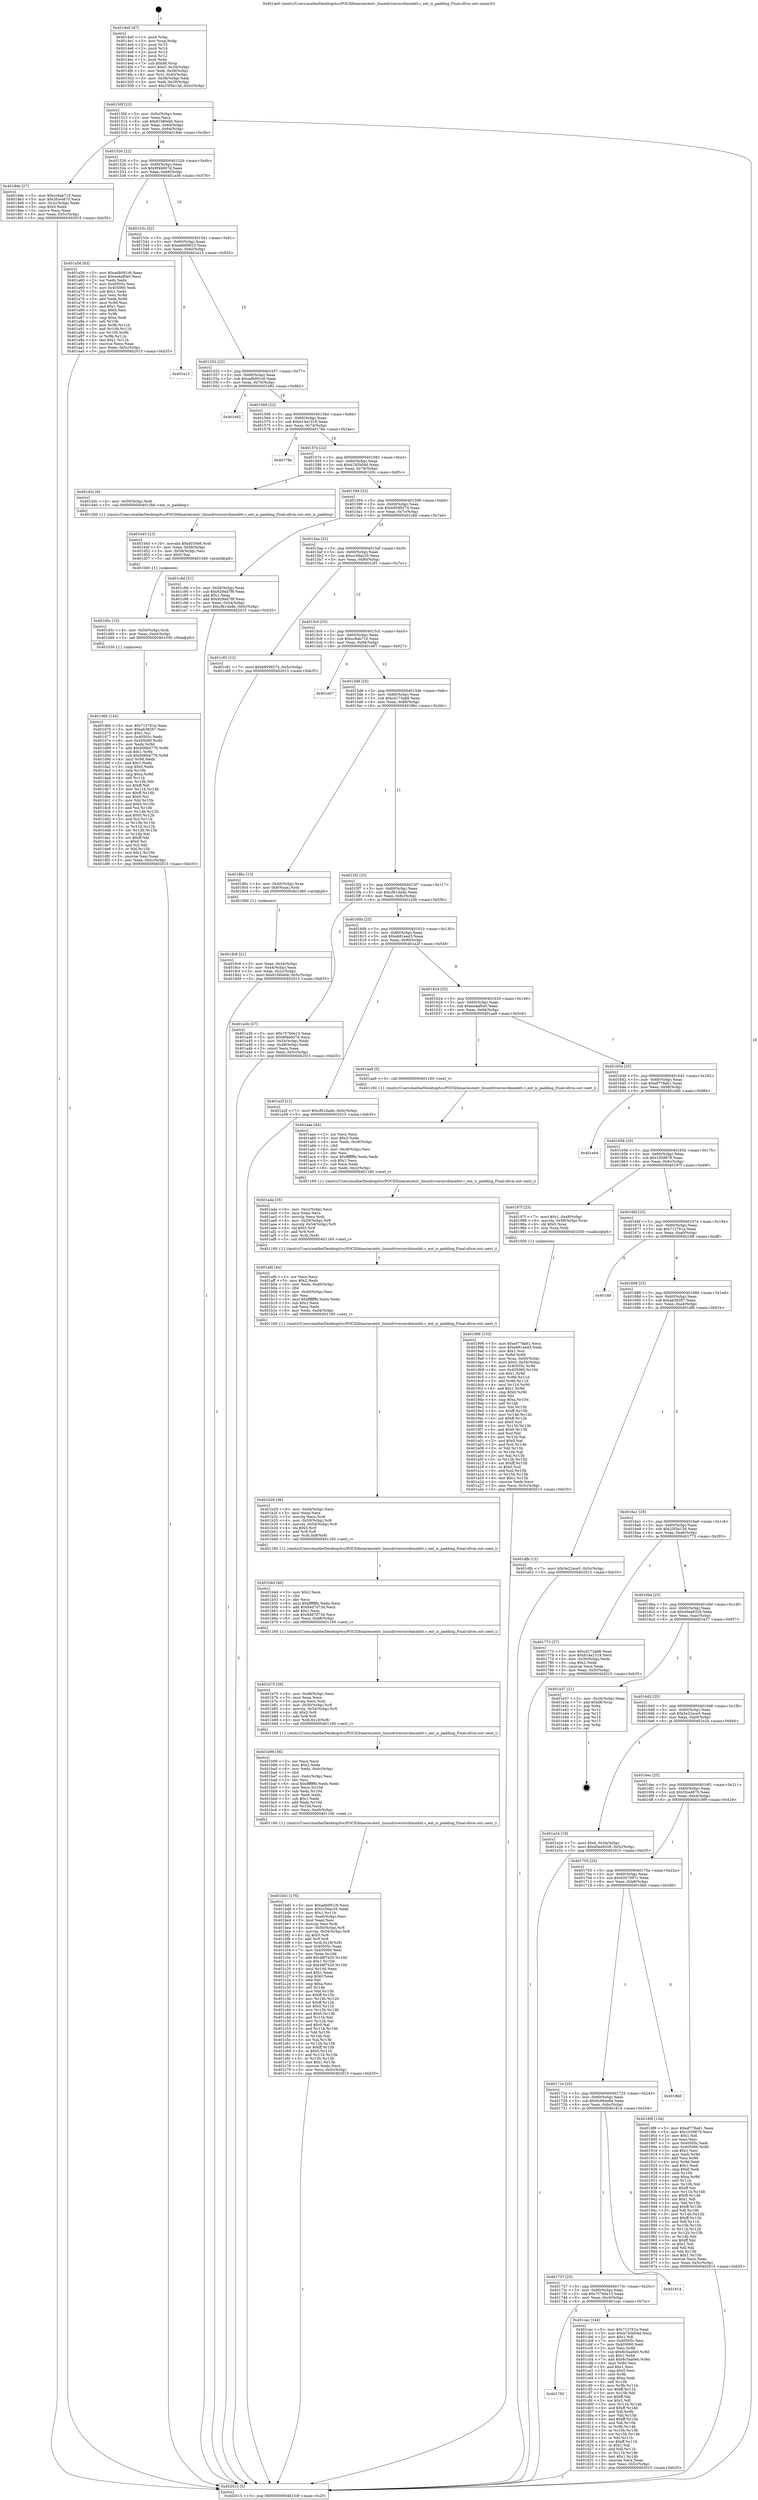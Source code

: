 digraph "0x4014e0" {
  label = "0x4014e0 (/mnt/c/Users/mathe/Desktop/tcc/POCII/binaries/extr_linuxdriversnvdimmbtt.c_ent_is_padding_Final-ollvm.out::main(0))"
  labelloc = "t"
  node[shape=record]

  Entry [label="",width=0.3,height=0.3,shape=circle,fillcolor=black,style=filled]
  "0x40150f" [label="{
     0x40150f [23]\l
     | [instrs]\l
     &nbsp;&nbsp;0x40150f \<+3\>: mov -0x5c(%rbp),%eax\l
     &nbsp;&nbsp;0x401512 \<+2\>: mov %eax,%ecx\l
     &nbsp;&nbsp;0x401514 \<+6\>: sub $0x81fd0ebb,%ecx\l
     &nbsp;&nbsp;0x40151a \<+3\>: mov %eax,-0x60(%rbp)\l
     &nbsp;&nbsp;0x40151d \<+3\>: mov %ecx,-0x64(%rbp)\l
     &nbsp;&nbsp;0x401520 \<+6\>: je 00000000004018de \<main+0x3fe\>\l
  }"]
  "0x4018de" [label="{
     0x4018de [27]\l
     | [instrs]\l
     &nbsp;&nbsp;0x4018de \<+5\>: mov $0xcc6ab710,%eax\l
     &nbsp;&nbsp;0x4018e3 \<+5\>: mov $0x5fce4670,%ecx\l
     &nbsp;&nbsp;0x4018e8 \<+3\>: mov -0x2c(%rbp),%edx\l
     &nbsp;&nbsp;0x4018eb \<+3\>: cmp $0x0,%edx\l
     &nbsp;&nbsp;0x4018ee \<+3\>: cmove %ecx,%eax\l
     &nbsp;&nbsp;0x4018f1 \<+3\>: mov %eax,-0x5c(%rbp)\l
     &nbsp;&nbsp;0x4018f4 \<+5\>: jmp 0000000000402015 \<main+0xb35\>\l
  }"]
  "0x401526" [label="{
     0x401526 [22]\l
     | [instrs]\l
     &nbsp;&nbsp;0x401526 \<+5\>: jmp 000000000040152b \<main+0x4b\>\l
     &nbsp;&nbsp;0x40152b \<+3\>: mov -0x60(%rbp),%eax\l
     &nbsp;&nbsp;0x40152e \<+5\>: sub $0x9f4b607d,%eax\l
     &nbsp;&nbsp;0x401533 \<+3\>: mov %eax,-0x68(%rbp)\l
     &nbsp;&nbsp;0x401536 \<+6\>: je 0000000000401a56 \<main+0x576\>\l
  }"]
  Exit [label="",width=0.3,height=0.3,shape=circle,fillcolor=black,style=filled,peripheries=2]
  "0x401a56" [label="{
     0x401a56 [83]\l
     | [instrs]\l
     &nbsp;&nbsp;0x401a56 \<+5\>: mov $0xadb091c6,%eax\l
     &nbsp;&nbsp;0x401a5b \<+5\>: mov $0xee4af0a0,%ecx\l
     &nbsp;&nbsp;0x401a60 \<+2\>: xor %edx,%edx\l
     &nbsp;&nbsp;0x401a62 \<+7\>: mov 0x40505c,%esi\l
     &nbsp;&nbsp;0x401a69 \<+7\>: mov 0x405060,%edi\l
     &nbsp;&nbsp;0x401a70 \<+3\>: sub $0x1,%edx\l
     &nbsp;&nbsp;0x401a73 \<+3\>: mov %esi,%r8d\l
     &nbsp;&nbsp;0x401a76 \<+3\>: add %edx,%r8d\l
     &nbsp;&nbsp;0x401a79 \<+4\>: imul %r8d,%esi\l
     &nbsp;&nbsp;0x401a7d \<+3\>: and $0x1,%esi\l
     &nbsp;&nbsp;0x401a80 \<+3\>: cmp $0x0,%esi\l
     &nbsp;&nbsp;0x401a83 \<+4\>: sete %r9b\l
     &nbsp;&nbsp;0x401a87 \<+3\>: cmp $0xa,%edi\l
     &nbsp;&nbsp;0x401a8a \<+4\>: setl %r10b\l
     &nbsp;&nbsp;0x401a8e \<+3\>: mov %r9b,%r11b\l
     &nbsp;&nbsp;0x401a91 \<+3\>: and %r10b,%r11b\l
     &nbsp;&nbsp;0x401a94 \<+3\>: xor %r10b,%r9b\l
     &nbsp;&nbsp;0x401a97 \<+3\>: or %r9b,%r11b\l
     &nbsp;&nbsp;0x401a9a \<+4\>: test $0x1,%r11b\l
     &nbsp;&nbsp;0x401a9e \<+3\>: cmovne %ecx,%eax\l
     &nbsp;&nbsp;0x401aa1 \<+3\>: mov %eax,-0x5c(%rbp)\l
     &nbsp;&nbsp;0x401aa4 \<+5\>: jmp 0000000000402015 \<main+0xb35\>\l
  }"]
  "0x40153c" [label="{
     0x40153c [22]\l
     | [instrs]\l
     &nbsp;&nbsp;0x40153c \<+5\>: jmp 0000000000401541 \<main+0x61\>\l
     &nbsp;&nbsp;0x401541 \<+3\>: mov -0x60(%rbp),%eax\l
     &nbsp;&nbsp;0x401544 \<+5\>: sub $0xa9d09023,%eax\l
     &nbsp;&nbsp;0x401549 \<+3\>: mov %eax,-0x6c(%rbp)\l
     &nbsp;&nbsp;0x40154c \<+6\>: je 0000000000401e13 \<main+0x933\>\l
  }"]
  "0x401d6b" [label="{
     0x401d6b [144]\l
     | [instrs]\l
     &nbsp;&nbsp;0x401d6b \<+5\>: mov $0x712761a,%eax\l
     &nbsp;&nbsp;0x401d70 \<+5\>: mov $0xab38267,%esi\l
     &nbsp;&nbsp;0x401d75 \<+2\>: mov $0x1,%cl\l
     &nbsp;&nbsp;0x401d77 \<+7\>: mov 0x40505c,%edx\l
     &nbsp;&nbsp;0x401d7e \<+8\>: mov 0x405060,%r8d\l
     &nbsp;&nbsp;0x401d86 \<+3\>: mov %edx,%r9d\l
     &nbsp;&nbsp;0x401d89 \<+7\>: add $0xb06b4776,%r9d\l
     &nbsp;&nbsp;0x401d90 \<+4\>: sub $0x1,%r9d\l
     &nbsp;&nbsp;0x401d94 \<+7\>: sub $0xb06b4776,%r9d\l
     &nbsp;&nbsp;0x401d9b \<+4\>: imul %r9d,%edx\l
     &nbsp;&nbsp;0x401d9f \<+3\>: and $0x1,%edx\l
     &nbsp;&nbsp;0x401da2 \<+3\>: cmp $0x0,%edx\l
     &nbsp;&nbsp;0x401da5 \<+4\>: sete %r10b\l
     &nbsp;&nbsp;0x401da9 \<+4\>: cmp $0xa,%r8d\l
     &nbsp;&nbsp;0x401dad \<+4\>: setl %r11b\l
     &nbsp;&nbsp;0x401db1 \<+3\>: mov %r10b,%bl\l
     &nbsp;&nbsp;0x401db4 \<+3\>: xor $0xff,%bl\l
     &nbsp;&nbsp;0x401db7 \<+3\>: mov %r11b,%r14b\l
     &nbsp;&nbsp;0x401dba \<+4\>: xor $0xff,%r14b\l
     &nbsp;&nbsp;0x401dbe \<+3\>: xor $0x0,%cl\l
     &nbsp;&nbsp;0x401dc1 \<+3\>: mov %bl,%r15b\l
     &nbsp;&nbsp;0x401dc4 \<+4\>: and $0x0,%r15b\l
     &nbsp;&nbsp;0x401dc8 \<+3\>: and %cl,%r10b\l
     &nbsp;&nbsp;0x401dcb \<+3\>: mov %r14b,%r12b\l
     &nbsp;&nbsp;0x401dce \<+4\>: and $0x0,%r12b\l
     &nbsp;&nbsp;0x401dd2 \<+3\>: and %cl,%r11b\l
     &nbsp;&nbsp;0x401dd5 \<+3\>: or %r10b,%r15b\l
     &nbsp;&nbsp;0x401dd8 \<+3\>: or %r11b,%r12b\l
     &nbsp;&nbsp;0x401ddb \<+3\>: xor %r12b,%r15b\l
     &nbsp;&nbsp;0x401dde \<+3\>: or %r14b,%bl\l
     &nbsp;&nbsp;0x401de1 \<+3\>: xor $0xff,%bl\l
     &nbsp;&nbsp;0x401de4 \<+3\>: or $0x0,%cl\l
     &nbsp;&nbsp;0x401de7 \<+2\>: and %cl,%bl\l
     &nbsp;&nbsp;0x401de9 \<+3\>: or %bl,%r15b\l
     &nbsp;&nbsp;0x401dec \<+4\>: test $0x1,%r15b\l
     &nbsp;&nbsp;0x401df0 \<+3\>: cmovne %esi,%eax\l
     &nbsp;&nbsp;0x401df3 \<+3\>: mov %eax,-0x5c(%rbp)\l
     &nbsp;&nbsp;0x401df6 \<+5\>: jmp 0000000000402015 \<main+0xb35\>\l
  }"]
  "0x401e13" [label="{
     0x401e13\l
  }", style=dashed]
  "0x401552" [label="{
     0x401552 [22]\l
     | [instrs]\l
     &nbsp;&nbsp;0x401552 \<+5\>: jmp 0000000000401557 \<main+0x77\>\l
     &nbsp;&nbsp;0x401557 \<+3\>: mov -0x60(%rbp),%eax\l
     &nbsp;&nbsp;0x40155a \<+5\>: sub $0xadb091c6,%eax\l
     &nbsp;&nbsp;0x40155f \<+3\>: mov %eax,-0x70(%rbp)\l
     &nbsp;&nbsp;0x401562 \<+6\>: je 0000000000401e92 \<main+0x9b2\>\l
  }"]
  "0x401d5c" [label="{
     0x401d5c [15]\l
     | [instrs]\l
     &nbsp;&nbsp;0x401d5c \<+4\>: mov -0x50(%rbp),%rdi\l
     &nbsp;&nbsp;0x401d60 \<+6\>: mov %eax,-0xe4(%rbp)\l
     &nbsp;&nbsp;0x401d66 \<+5\>: call 0000000000401030 \<free@plt\>\l
     | [calls]\l
     &nbsp;&nbsp;0x401030 \{1\} (unknown)\l
  }"]
  "0x401e92" [label="{
     0x401e92\l
  }", style=dashed]
  "0x401568" [label="{
     0x401568 [22]\l
     | [instrs]\l
     &nbsp;&nbsp;0x401568 \<+5\>: jmp 000000000040156d \<main+0x8d\>\l
     &nbsp;&nbsp;0x40156d \<+3\>: mov -0x60(%rbp),%eax\l
     &nbsp;&nbsp;0x401570 \<+5\>: sub $0xb14a1319,%eax\l
     &nbsp;&nbsp;0x401575 \<+3\>: mov %eax,-0x74(%rbp)\l
     &nbsp;&nbsp;0x401578 \<+6\>: je 000000000040178e \<main+0x2ae\>\l
  }"]
  "0x401d45" [label="{
     0x401d45 [23]\l
     | [instrs]\l
     &nbsp;&nbsp;0x401d45 \<+10\>: movabs $0x4030b6,%rdi\l
     &nbsp;&nbsp;0x401d4f \<+3\>: mov %eax,-0x58(%rbp)\l
     &nbsp;&nbsp;0x401d52 \<+3\>: mov -0x58(%rbp),%esi\l
     &nbsp;&nbsp;0x401d55 \<+2\>: mov $0x0,%al\l
     &nbsp;&nbsp;0x401d57 \<+5\>: call 0000000000401040 \<printf@plt\>\l
     | [calls]\l
     &nbsp;&nbsp;0x401040 \{1\} (unknown)\l
  }"]
  "0x40178e" [label="{
     0x40178e\l
  }", style=dashed]
  "0x40157e" [label="{
     0x40157e [22]\l
     | [instrs]\l
     &nbsp;&nbsp;0x40157e \<+5\>: jmp 0000000000401583 \<main+0xa3\>\l
     &nbsp;&nbsp;0x401583 \<+3\>: mov -0x60(%rbp),%eax\l
     &nbsp;&nbsp;0x401586 \<+5\>: sub $0xb745b04d,%eax\l
     &nbsp;&nbsp;0x40158b \<+3\>: mov %eax,-0x78(%rbp)\l
     &nbsp;&nbsp;0x40158e \<+6\>: je 0000000000401d3c \<main+0x85c\>\l
  }"]
  "0x401750" [label="{
     0x401750\l
  }", style=dashed]
  "0x401d3c" [label="{
     0x401d3c [9]\l
     | [instrs]\l
     &nbsp;&nbsp;0x401d3c \<+4\>: mov -0x50(%rbp),%rdi\l
     &nbsp;&nbsp;0x401d40 \<+5\>: call 00000000004013b0 \<ent_is_padding\>\l
     | [calls]\l
     &nbsp;&nbsp;0x4013b0 \{1\} (/mnt/c/Users/mathe/Desktop/tcc/POCII/binaries/extr_linuxdriversnvdimmbtt.c_ent_is_padding_Final-ollvm.out::ent_is_padding)\l
  }"]
  "0x401594" [label="{
     0x401594 [22]\l
     | [instrs]\l
     &nbsp;&nbsp;0x401594 \<+5\>: jmp 0000000000401599 \<main+0xb9\>\l
     &nbsp;&nbsp;0x401599 \<+3\>: mov -0x60(%rbp),%eax\l
     &nbsp;&nbsp;0x40159c \<+5\>: sub $0xb9599274,%eax\l
     &nbsp;&nbsp;0x4015a1 \<+3\>: mov %eax,-0x7c(%rbp)\l
     &nbsp;&nbsp;0x4015a4 \<+6\>: je 0000000000401c8d \<main+0x7ad\>\l
  }"]
  "0x401cac" [label="{
     0x401cac [144]\l
     | [instrs]\l
     &nbsp;&nbsp;0x401cac \<+5\>: mov $0x712761a,%eax\l
     &nbsp;&nbsp;0x401cb1 \<+5\>: mov $0xb745b04d,%ecx\l
     &nbsp;&nbsp;0x401cb6 \<+2\>: mov $0x1,%dl\l
     &nbsp;&nbsp;0x401cb8 \<+7\>: mov 0x40505c,%esi\l
     &nbsp;&nbsp;0x401cbf \<+7\>: mov 0x405060,%edi\l
     &nbsp;&nbsp;0x401cc6 \<+3\>: mov %esi,%r8d\l
     &nbsp;&nbsp;0x401cc9 \<+7\>: sub $0x8c5aa0e0,%r8d\l
     &nbsp;&nbsp;0x401cd0 \<+4\>: sub $0x1,%r8d\l
     &nbsp;&nbsp;0x401cd4 \<+7\>: add $0x8c5aa0e0,%r8d\l
     &nbsp;&nbsp;0x401cdb \<+4\>: imul %r8d,%esi\l
     &nbsp;&nbsp;0x401cdf \<+3\>: and $0x1,%esi\l
     &nbsp;&nbsp;0x401ce2 \<+3\>: cmp $0x0,%esi\l
     &nbsp;&nbsp;0x401ce5 \<+4\>: sete %r9b\l
     &nbsp;&nbsp;0x401ce9 \<+3\>: cmp $0xa,%edi\l
     &nbsp;&nbsp;0x401cec \<+4\>: setl %r10b\l
     &nbsp;&nbsp;0x401cf0 \<+3\>: mov %r9b,%r11b\l
     &nbsp;&nbsp;0x401cf3 \<+4\>: xor $0xff,%r11b\l
     &nbsp;&nbsp;0x401cf7 \<+3\>: mov %r10b,%bl\l
     &nbsp;&nbsp;0x401cfa \<+3\>: xor $0xff,%bl\l
     &nbsp;&nbsp;0x401cfd \<+3\>: xor $0x1,%dl\l
     &nbsp;&nbsp;0x401d00 \<+3\>: mov %r11b,%r14b\l
     &nbsp;&nbsp;0x401d03 \<+4\>: and $0xff,%r14b\l
     &nbsp;&nbsp;0x401d07 \<+3\>: and %dl,%r9b\l
     &nbsp;&nbsp;0x401d0a \<+3\>: mov %bl,%r15b\l
     &nbsp;&nbsp;0x401d0d \<+4\>: and $0xff,%r15b\l
     &nbsp;&nbsp;0x401d11 \<+3\>: and %dl,%r10b\l
     &nbsp;&nbsp;0x401d14 \<+3\>: or %r9b,%r14b\l
     &nbsp;&nbsp;0x401d17 \<+3\>: or %r10b,%r15b\l
     &nbsp;&nbsp;0x401d1a \<+3\>: xor %r15b,%r14b\l
     &nbsp;&nbsp;0x401d1d \<+3\>: or %bl,%r11b\l
     &nbsp;&nbsp;0x401d20 \<+4\>: xor $0xff,%r11b\l
     &nbsp;&nbsp;0x401d24 \<+3\>: or $0x1,%dl\l
     &nbsp;&nbsp;0x401d27 \<+3\>: and %dl,%r11b\l
     &nbsp;&nbsp;0x401d2a \<+3\>: or %r11b,%r14b\l
     &nbsp;&nbsp;0x401d2d \<+4\>: test $0x1,%r14b\l
     &nbsp;&nbsp;0x401d31 \<+3\>: cmovne %ecx,%eax\l
     &nbsp;&nbsp;0x401d34 \<+3\>: mov %eax,-0x5c(%rbp)\l
     &nbsp;&nbsp;0x401d37 \<+5\>: jmp 0000000000402015 \<main+0xb35\>\l
  }"]
  "0x401c8d" [label="{
     0x401c8d [31]\l
     | [instrs]\l
     &nbsp;&nbsp;0x401c8d \<+3\>: mov -0x54(%rbp),%eax\l
     &nbsp;&nbsp;0x401c90 \<+5\>: sub $0x9294d7f9,%eax\l
     &nbsp;&nbsp;0x401c95 \<+3\>: add $0x1,%eax\l
     &nbsp;&nbsp;0x401c98 \<+5\>: add $0x9294d7f9,%eax\l
     &nbsp;&nbsp;0x401c9d \<+3\>: mov %eax,-0x54(%rbp)\l
     &nbsp;&nbsp;0x401ca0 \<+7\>: movl $0xcfb1da4b,-0x5c(%rbp)\l
     &nbsp;&nbsp;0x401ca7 \<+5\>: jmp 0000000000402015 \<main+0xb35\>\l
  }"]
  "0x4015aa" [label="{
     0x4015aa [22]\l
     | [instrs]\l
     &nbsp;&nbsp;0x4015aa \<+5\>: jmp 00000000004015af \<main+0xcf\>\l
     &nbsp;&nbsp;0x4015af \<+3\>: mov -0x60(%rbp),%eax\l
     &nbsp;&nbsp;0x4015b2 \<+5\>: sub $0xcc56ac35,%eax\l
     &nbsp;&nbsp;0x4015b7 \<+3\>: mov %eax,-0x80(%rbp)\l
     &nbsp;&nbsp;0x4015ba \<+6\>: je 0000000000401c81 \<main+0x7a1\>\l
  }"]
  "0x401737" [label="{
     0x401737 [25]\l
     | [instrs]\l
     &nbsp;&nbsp;0x401737 \<+5\>: jmp 000000000040173c \<main+0x25c\>\l
     &nbsp;&nbsp;0x40173c \<+3\>: mov -0x60(%rbp),%eax\l
     &nbsp;&nbsp;0x40173f \<+5\>: sub $0x757b0e15,%eax\l
     &nbsp;&nbsp;0x401744 \<+6\>: mov %eax,-0xc0(%rbp)\l
     &nbsp;&nbsp;0x40174a \<+6\>: je 0000000000401cac \<main+0x7cc\>\l
  }"]
  "0x401c81" [label="{
     0x401c81 [12]\l
     | [instrs]\l
     &nbsp;&nbsp;0x401c81 \<+7\>: movl $0xb9599274,-0x5c(%rbp)\l
     &nbsp;&nbsp;0x401c88 \<+5\>: jmp 0000000000402015 \<main+0xb35\>\l
  }"]
  "0x4015c0" [label="{
     0x4015c0 [25]\l
     | [instrs]\l
     &nbsp;&nbsp;0x4015c0 \<+5\>: jmp 00000000004015c5 \<main+0xe5\>\l
     &nbsp;&nbsp;0x4015c5 \<+3\>: mov -0x60(%rbp),%eax\l
     &nbsp;&nbsp;0x4015c8 \<+5\>: sub $0xcc6ab710,%eax\l
     &nbsp;&nbsp;0x4015cd \<+6\>: mov %eax,-0x84(%rbp)\l
     &nbsp;&nbsp;0x4015d3 \<+6\>: je 0000000000401e07 \<main+0x927\>\l
  }"]
  "0x401814" [label="{
     0x401814\l
  }", style=dashed]
  "0x401e07" [label="{
     0x401e07\l
  }", style=dashed]
  "0x4015d9" [label="{
     0x4015d9 [25]\l
     | [instrs]\l
     &nbsp;&nbsp;0x4015d9 \<+5\>: jmp 00000000004015de \<main+0xfe\>\l
     &nbsp;&nbsp;0x4015de \<+3\>: mov -0x60(%rbp),%eax\l
     &nbsp;&nbsp;0x4015e1 \<+5\>: sub $0xcd173ab8,%eax\l
     &nbsp;&nbsp;0x4015e6 \<+6\>: mov %eax,-0x88(%rbp)\l
     &nbsp;&nbsp;0x4015ec \<+6\>: je 00000000004018bc \<main+0x3dc\>\l
  }"]
  "0x40171e" [label="{
     0x40171e [25]\l
     | [instrs]\l
     &nbsp;&nbsp;0x40171e \<+5\>: jmp 0000000000401723 \<main+0x243\>\l
     &nbsp;&nbsp;0x401723 \<+3\>: mov -0x60(%rbp),%eax\l
     &nbsp;&nbsp;0x401726 \<+5\>: sub $0x6c664a6e,%eax\l
     &nbsp;&nbsp;0x40172b \<+6\>: mov %eax,-0xbc(%rbp)\l
     &nbsp;&nbsp;0x401731 \<+6\>: je 0000000000401814 \<main+0x334\>\l
  }"]
  "0x4018bc" [label="{
     0x4018bc [13]\l
     | [instrs]\l
     &nbsp;&nbsp;0x4018bc \<+4\>: mov -0x40(%rbp),%rax\l
     &nbsp;&nbsp;0x4018c0 \<+4\>: mov 0x8(%rax),%rdi\l
     &nbsp;&nbsp;0x4018c4 \<+5\>: call 0000000000401060 \<atoi@plt\>\l
     | [calls]\l
     &nbsp;&nbsp;0x401060 \{1\} (unknown)\l
  }"]
  "0x4015f2" [label="{
     0x4015f2 [25]\l
     | [instrs]\l
     &nbsp;&nbsp;0x4015f2 \<+5\>: jmp 00000000004015f7 \<main+0x117\>\l
     &nbsp;&nbsp;0x4015f7 \<+3\>: mov -0x60(%rbp),%eax\l
     &nbsp;&nbsp;0x4015fa \<+5\>: sub $0xcfb1da4b,%eax\l
     &nbsp;&nbsp;0x4015ff \<+6\>: mov %eax,-0x8c(%rbp)\l
     &nbsp;&nbsp;0x401605 \<+6\>: je 0000000000401a3b \<main+0x55b\>\l
  }"]
  "0x4018b0" [label="{
     0x4018b0\l
  }", style=dashed]
  "0x401a3b" [label="{
     0x401a3b [27]\l
     | [instrs]\l
     &nbsp;&nbsp;0x401a3b \<+5\>: mov $0x757b0e15,%eax\l
     &nbsp;&nbsp;0x401a40 \<+5\>: mov $0x9f4b607d,%ecx\l
     &nbsp;&nbsp;0x401a45 \<+3\>: mov -0x54(%rbp),%edx\l
     &nbsp;&nbsp;0x401a48 \<+3\>: cmp -0x48(%rbp),%edx\l
     &nbsp;&nbsp;0x401a4b \<+3\>: cmovl %ecx,%eax\l
     &nbsp;&nbsp;0x401a4e \<+3\>: mov %eax,-0x5c(%rbp)\l
     &nbsp;&nbsp;0x401a51 \<+5\>: jmp 0000000000402015 \<main+0xb35\>\l
  }"]
  "0x40160b" [label="{
     0x40160b [25]\l
     | [instrs]\l
     &nbsp;&nbsp;0x40160b \<+5\>: jmp 0000000000401610 \<main+0x130\>\l
     &nbsp;&nbsp;0x401610 \<+3\>: mov -0x60(%rbp),%eax\l
     &nbsp;&nbsp;0x401613 \<+5\>: sub $0xe681eed3,%eax\l
     &nbsp;&nbsp;0x401618 \<+6\>: mov %eax,-0x90(%rbp)\l
     &nbsp;&nbsp;0x40161e \<+6\>: je 0000000000401a2f \<main+0x54f\>\l
  }"]
  "0x401bd1" [label="{
     0x401bd1 [176]\l
     | [instrs]\l
     &nbsp;&nbsp;0x401bd1 \<+5\>: mov $0xadb091c6,%ecx\l
     &nbsp;&nbsp;0x401bd6 \<+5\>: mov $0xcc56ac35,%edx\l
     &nbsp;&nbsp;0x401bdb \<+3\>: mov $0x1,%r11b\l
     &nbsp;&nbsp;0x401bde \<+6\>: mov -0xe0(%rbp),%esi\l
     &nbsp;&nbsp;0x401be4 \<+3\>: imul %eax,%esi\l
     &nbsp;&nbsp;0x401be7 \<+3\>: movslq %esi,%rdi\l
     &nbsp;&nbsp;0x401bea \<+4\>: mov -0x50(%rbp),%r8\l
     &nbsp;&nbsp;0x401bee \<+4\>: movslq -0x54(%rbp),%r9\l
     &nbsp;&nbsp;0x401bf2 \<+4\>: shl $0x5,%r9\l
     &nbsp;&nbsp;0x401bf6 \<+3\>: add %r9,%r8\l
     &nbsp;&nbsp;0x401bf9 \<+4\>: mov %rdi,0x18(%r8)\l
     &nbsp;&nbsp;0x401bfd \<+7\>: mov 0x40505c,%eax\l
     &nbsp;&nbsp;0x401c04 \<+7\>: mov 0x405060,%esi\l
     &nbsp;&nbsp;0x401c0b \<+3\>: mov %eax,%r10d\l
     &nbsp;&nbsp;0x401c0e \<+7\>: add $0x48f7e20,%r10d\l
     &nbsp;&nbsp;0x401c15 \<+4\>: sub $0x1,%r10d\l
     &nbsp;&nbsp;0x401c19 \<+7\>: sub $0x48f7e20,%r10d\l
     &nbsp;&nbsp;0x401c20 \<+4\>: imul %r10d,%eax\l
     &nbsp;&nbsp;0x401c24 \<+3\>: and $0x1,%eax\l
     &nbsp;&nbsp;0x401c27 \<+3\>: cmp $0x0,%eax\l
     &nbsp;&nbsp;0x401c2a \<+3\>: sete %bl\l
     &nbsp;&nbsp;0x401c2d \<+3\>: cmp $0xa,%esi\l
     &nbsp;&nbsp;0x401c30 \<+4\>: setl %r14b\l
     &nbsp;&nbsp;0x401c34 \<+3\>: mov %bl,%r15b\l
     &nbsp;&nbsp;0x401c37 \<+4\>: xor $0xff,%r15b\l
     &nbsp;&nbsp;0x401c3b \<+3\>: mov %r14b,%r12b\l
     &nbsp;&nbsp;0x401c3e \<+4\>: xor $0xff,%r12b\l
     &nbsp;&nbsp;0x401c42 \<+4\>: xor $0x0,%r11b\l
     &nbsp;&nbsp;0x401c46 \<+3\>: mov %r15b,%r13b\l
     &nbsp;&nbsp;0x401c49 \<+4\>: and $0x0,%r13b\l
     &nbsp;&nbsp;0x401c4d \<+3\>: and %r11b,%bl\l
     &nbsp;&nbsp;0x401c50 \<+3\>: mov %r12b,%al\l
     &nbsp;&nbsp;0x401c53 \<+2\>: and $0x0,%al\l
     &nbsp;&nbsp;0x401c55 \<+3\>: and %r11b,%r14b\l
     &nbsp;&nbsp;0x401c58 \<+3\>: or %bl,%r13b\l
     &nbsp;&nbsp;0x401c5b \<+3\>: or %r14b,%al\l
     &nbsp;&nbsp;0x401c5e \<+3\>: xor %al,%r13b\l
     &nbsp;&nbsp;0x401c61 \<+3\>: or %r12b,%r15b\l
     &nbsp;&nbsp;0x401c64 \<+4\>: xor $0xff,%r15b\l
     &nbsp;&nbsp;0x401c68 \<+4\>: or $0x0,%r11b\l
     &nbsp;&nbsp;0x401c6c \<+3\>: and %r11b,%r15b\l
     &nbsp;&nbsp;0x401c6f \<+3\>: or %r15b,%r13b\l
     &nbsp;&nbsp;0x401c72 \<+4\>: test $0x1,%r13b\l
     &nbsp;&nbsp;0x401c76 \<+3\>: cmovne %edx,%ecx\l
     &nbsp;&nbsp;0x401c79 \<+3\>: mov %ecx,-0x5c(%rbp)\l
     &nbsp;&nbsp;0x401c7c \<+5\>: jmp 0000000000402015 \<main+0xb35\>\l
  }"]
  "0x401a2f" [label="{
     0x401a2f [12]\l
     | [instrs]\l
     &nbsp;&nbsp;0x401a2f \<+7\>: movl $0xcfb1da4b,-0x5c(%rbp)\l
     &nbsp;&nbsp;0x401a36 \<+5\>: jmp 0000000000402015 \<main+0xb35\>\l
  }"]
  "0x401624" [label="{
     0x401624 [25]\l
     | [instrs]\l
     &nbsp;&nbsp;0x401624 \<+5\>: jmp 0000000000401629 \<main+0x149\>\l
     &nbsp;&nbsp;0x401629 \<+3\>: mov -0x60(%rbp),%eax\l
     &nbsp;&nbsp;0x40162c \<+5\>: sub $0xee4af0a0,%eax\l
     &nbsp;&nbsp;0x401631 \<+6\>: mov %eax,-0x94(%rbp)\l
     &nbsp;&nbsp;0x401637 \<+6\>: je 0000000000401aa9 \<main+0x5c9\>\l
  }"]
  "0x401b99" [label="{
     0x401b99 [56]\l
     | [instrs]\l
     &nbsp;&nbsp;0x401b99 \<+2\>: xor %ecx,%ecx\l
     &nbsp;&nbsp;0x401b9b \<+5\>: mov $0x2,%edx\l
     &nbsp;&nbsp;0x401ba0 \<+6\>: mov %edx,-0xdc(%rbp)\l
     &nbsp;&nbsp;0x401ba6 \<+1\>: cltd\l
     &nbsp;&nbsp;0x401ba7 \<+6\>: mov -0xdc(%rbp),%esi\l
     &nbsp;&nbsp;0x401bad \<+2\>: idiv %esi\l
     &nbsp;&nbsp;0x401baf \<+6\>: imul $0xfffffffe,%edx,%edx\l
     &nbsp;&nbsp;0x401bb5 \<+3\>: mov %ecx,%r10d\l
     &nbsp;&nbsp;0x401bb8 \<+3\>: sub %edx,%r10d\l
     &nbsp;&nbsp;0x401bbb \<+2\>: mov %ecx,%edx\l
     &nbsp;&nbsp;0x401bbd \<+3\>: sub $0x1,%edx\l
     &nbsp;&nbsp;0x401bc0 \<+3\>: add %edx,%r10d\l
     &nbsp;&nbsp;0x401bc3 \<+3\>: sub %r10d,%ecx\l
     &nbsp;&nbsp;0x401bc6 \<+6\>: mov %ecx,-0xe0(%rbp)\l
     &nbsp;&nbsp;0x401bcc \<+5\>: call 0000000000401160 \<next_i\>\l
     | [calls]\l
     &nbsp;&nbsp;0x401160 \{1\} (/mnt/c/Users/mathe/Desktop/tcc/POCII/binaries/extr_linuxdriversnvdimmbtt.c_ent_is_padding_Final-ollvm.out::next_i)\l
  }"]
  "0x401aa9" [label="{
     0x401aa9 [5]\l
     | [instrs]\l
     &nbsp;&nbsp;0x401aa9 \<+5\>: call 0000000000401160 \<next_i\>\l
     | [calls]\l
     &nbsp;&nbsp;0x401160 \{1\} (/mnt/c/Users/mathe/Desktop/tcc/POCII/binaries/extr_linuxdriversnvdimmbtt.c_ent_is_padding_Final-ollvm.out::next_i)\l
  }"]
  "0x40163d" [label="{
     0x40163d [25]\l
     | [instrs]\l
     &nbsp;&nbsp;0x40163d \<+5\>: jmp 0000000000401642 \<main+0x162\>\l
     &nbsp;&nbsp;0x401642 \<+3\>: mov -0x60(%rbp),%eax\l
     &nbsp;&nbsp;0x401645 \<+5\>: sub $0xef778a61,%eax\l
     &nbsp;&nbsp;0x40164a \<+6\>: mov %eax,-0x98(%rbp)\l
     &nbsp;&nbsp;0x401650 \<+6\>: je 0000000000401e64 \<main+0x984\>\l
  }"]
  "0x401b75" [label="{
     0x401b75 [36]\l
     | [instrs]\l
     &nbsp;&nbsp;0x401b75 \<+6\>: mov -0xd8(%rbp),%ecx\l
     &nbsp;&nbsp;0x401b7b \<+3\>: imul %eax,%ecx\l
     &nbsp;&nbsp;0x401b7e \<+3\>: movslq %ecx,%rdi\l
     &nbsp;&nbsp;0x401b81 \<+4\>: mov -0x50(%rbp),%r8\l
     &nbsp;&nbsp;0x401b85 \<+4\>: movslq -0x54(%rbp),%r9\l
     &nbsp;&nbsp;0x401b89 \<+4\>: shl $0x5,%r9\l
     &nbsp;&nbsp;0x401b8d \<+3\>: add %r9,%r8\l
     &nbsp;&nbsp;0x401b90 \<+4\>: mov %rdi,0x10(%r8)\l
     &nbsp;&nbsp;0x401b94 \<+5\>: call 0000000000401160 \<next_i\>\l
     | [calls]\l
     &nbsp;&nbsp;0x401160 \{1\} (/mnt/c/Users/mathe/Desktop/tcc/POCII/binaries/extr_linuxdriversnvdimmbtt.c_ent_is_padding_Final-ollvm.out::next_i)\l
  }"]
  "0x401e64" [label="{
     0x401e64\l
  }", style=dashed]
  "0x401656" [label="{
     0x401656 [25]\l
     | [instrs]\l
     &nbsp;&nbsp;0x401656 \<+5\>: jmp 000000000040165b \<main+0x17b\>\l
     &nbsp;&nbsp;0x40165b \<+3\>: mov -0x60(%rbp),%eax\l
     &nbsp;&nbsp;0x40165e \<+5\>: sub $0x1b59679,%eax\l
     &nbsp;&nbsp;0x401663 \<+6\>: mov %eax,-0x9c(%rbp)\l
     &nbsp;&nbsp;0x401669 \<+6\>: je 000000000040197f \<main+0x49f\>\l
  }"]
  "0x401b4d" [label="{
     0x401b4d [40]\l
     | [instrs]\l
     &nbsp;&nbsp;0x401b4d \<+5\>: mov $0x2,%ecx\l
     &nbsp;&nbsp;0x401b52 \<+1\>: cltd\l
     &nbsp;&nbsp;0x401b53 \<+2\>: idiv %ecx\l
     &nbsp;&nbsp;0x401b55 \<+6\>: imul $0xfffffffe,%edx,%ecx\l
     &nbsp;&nbsp;0x401b5b \<+6\>: add $0x84d7d73d,%ecx\l
     &nbsp;&nbsp;0x401b61 \<+3\>: add $0x1,%ecx\l
     &nbsp;&nbsp;0x401b64 \<+6\>: sub $0x84d7d73d,%ecx\l
     &nbsp;&nbsp;0x401b6a \<+6\>: mov %ecx,-0xd8(%rbp)\l
     &nbsp;&nbsp;0x401b70 \<+5\>: call 0000000000401160 \<next_i\>\l
     | [calls]\l
     &nbsp;&nbsp;0x401160 \{1\} (/mnt/c/Users/mathe/Desktop/tcc/POCII/binaries/extr_linuxdriversnvdimmbtt.c_ent_is_padding_Final-ollvm.out::next_i)\l
  }"]
  "0x40197f" [label="{
     0x40197f [23]\l
     | [instrs]\l
     &nbsp;&nbsp;0x40197f \<+7\>: movl $0x1,-0x48(%rbp)\l
     &nbsp;&nbsp;0x401986 \<+4\>: movslq -0x48(%rbp),%rax\l
     &nbsp;&nbsp;0x40198a \<+4\>: shl $0x5,%rax\l
     &nbsp;&nbsp;0x40198e \<+3\>: mov %rax,%rdi\l
     &nbsp;&nbsp;0x401991 \<+5\>: call 0000000000401050 \<malloc@plt\>\l
     | [calls]\l
     &nbsp;&nbsp;0x401050 \{1\} (unknown)\l
  }"]
  "0x40166f" [label="{
     0x40166f [25]\l
     | [instrs]\l
     &nbsp;&nbsp;0x40166f \<+5\>: jmp 0000000000401674 \<main+0x194\>\l
     &nbsp;&nbsp;0x401674 \<+3\>: mov -0x60(%rbp),%eax\l
     &nbsp;&nbsp;0x401677 \<+5\>: sub $0x712761a,%eax\l
     &nbsp;&nbsp;0x40167c \<+6\>: mov %eax,-0xa0(%rbp)\l
     &nbsp;&nbsp;0x401682 \<+6\>: je 0000000000401fdf \<main+0xaff\>\l
  }"]
  "0x401b29" [label="{
     0x401b29 [36]\l
     | [instrs]\l
     &nbsp;&nbsp;0x401b29 \<+6\>: mov -0xd4(%rbp),%ecx\l
     &nbsp;&nbsp;0x401b2f \<+3\>: imul %eax,%ecx\l
     &nbsp;&nbsp;0x401b32 \<+3\>: movslq %ecx,%rdi\l
     &nbsp;&nbsp;0x401b35 \<+4\>: mov -0x50(%rbp),%r8\l
     &nbsp;&nbsp;0x401b39 \<+4\>: movslq -0x54(%rbp),%r9\l
     &nbsp;&nbsp;0x401b3d \<+4\>: shl $0x5,%r9\l
     &nbsp;&nbsp;0x401b41 \<+3\>: add %r9,%r8\l
     &nbsp;&nbsp;0x401b44 \<+4\>: mov %rdi,0x8(%r8)\l
     &nbsp;&nbsp;0x401b48 \<+5\>: call 0000000000401160 \<next_i\>\l
     | [calls]\l
     &nbsp;&nbsp;0x401160 \{1\} (/mnt/c/Users/mathe/Desktop/tcc/POCII/binaries/extr_linuxdriversnvdimmbtt.c_ent_is_padding_Final-ollvm.out::next_i)\l
  }"]
  "0x401fdf" [label="{
     0x401fdf\l
  }", style=dashed]
  "0x401688" [label="{
     0x401688 [25]\l
     | [instrs]\l
     &nbsp;&nbsp;0x401688 \<+5\>: jmp 000000000040168d \<main+0x1ad\>\l
     &nbsp;&nbsp;0x40168d \<+3\>: mov -0x60(%rbp),%eax\l
     &nbsp;&nbsp;0x401690 \<+5\>: sub $0xab38267,%eax\l
     &nbsp;&nbsp;0x401695 \<+6\>: mov %eax,-0xa4(%rbp)\l
     &nbsp;&nbsp;0x40169b \<+6\>: je 0000000000401dfb \<main+0x91b\>\l
  }"]
  "0x401afd" [label="{
     0x401afd [44]\l
     | [instrs]\l
     &nbsp;&nbsp;0x401afd \<+2\>: xor %ecx,%ecx\l
     &nbsp;&nbsp;0x401aff \<+5\>: mov $0x2,%edx\l
     &nbsp;&nbsp;0x401b04 \<+6\>: mov %edx,-0xd0(%rbp)\l
     &nbsp;&nbsp;0x401b0a \<+1\>: cltd\l
     &nbsp;&nbsp;0x401b0b \<+6\>: mov -0xd0(%rbp),%esi\l
     &nbsp;&nbsp;0x401b11 \<+2\>: idiv %esi\l
     &nbsp;&nbsp;0x401b13 \<+6\>: imul $0xfffffffe,%edx,%edx\l
     &nbsp;&nbsp;0x401b19 \<+3\>: sub $0x1,%ecx\l
     &nbsp;&nbsp;0x401b1c \<+2\>: sub %ecx,%edx\l
     &nbsp;&nbsp;0x401b1e \<+6\>: mov %edx,-0xd4(%rbp)\l
     &nbsp;&nbsp;0x401b24 \<+5\>: call 0000000000401160 \<next_i\>\l
     | [calls]\l
     &nbsp;&nbsp;0x401160 \{1\} (/mnt/c/Users/mathe/Desktop/tcc/POCII/binaries/extr_linuxdriversnvdimmbtt.c_ent_is_padding_Final-ollvm.out::next_i)\l
  }"]
  "0x401dfb" [label="{
     0x401dfb [12]\l
     | [instrs]\l
     &nbsp;&nbsp;0x401dfb \<+7\>: movl $0x5e22ace5,-0x5c(%rbp)\l
     &nbsp;&nbsp;0x401e02 \<+5\>: jmp 0000000000402015 \<main+0xb35\>\l
  }"]
  "0x4016a1" [label="{
     0x4016a1 [25]\l
     | [instrs]\l
     &nbsp;&nbsp;0x4016a1 \<+5\>: jmp 00000000004016a6 \<main+0x1c6\>\l
     &nbsp;&nbsp;0x4016a6 \<+3\>: mov -0x60(%rbp),%eax\l
     &nbsp;&nbsp;0x4016a9 \<+5\>: sub $0x25f5e13d,%eax\l
     &nbsp;&nbsp;0x4016ae \<+6\>: mov %eax,-0xa8(%rbp)\l
     &nbsp;&nbsp;0x4016b4 \<+6\>: je 0000000000401773 \<main+0x293\>\l
  }"]
  "0x401ada" [label="{
     0x401ada [35]\l
     | [instrs]\l
     &nbsp;&nbsp;0x401ada \<+6\>: mov -0xcc(%rbp),%ecx\l
     &nbsp;&nbsp;0x401ae0 \<+3\>: imul %eax,%ecx\l
     &nbsp;&nbsp;0x401ae3 \<+3\>: movslq %ecx,%rdi\l
     &nbsp;&nbsp;0x401ae6 \<+4\>: mov -0x50(%rbp),%r8\l
     &nbsp;&nbsp;0x401aea \<+4\>: movslq -0x54(%rbp),%r9\l
     &nbsp;&nbsp;0x401aee \<+4\>: shl $0x5,%r9\l
     &nbsp;&nbsp;0x401af2 \<+3\>: add %r9,%r8\l
     &nbsp;&nbsp;0x401af5 \<+3\>: mov %rdi,(%r8)\l
     &nbsp;&nbsp;0x401af8 \<+5\>: call 0000000000401160 \<next_i\>\l
     | [calls]\l
     &nbsp;&nbsp;0x401160 \{1\} (/mnt/c/Users/mathe/Desktop/tcc/POCII/binaries/extr_linuxdriversnvdimmbtt.c_ent_is_padding_Final-ollvm.out::next_i)\l
  }"]
  "0x401773" [label="{
     0x401773 [27]\l
     | [instrs]\l
     &nbsp;&nbsp;0x401773 \<+5\>: mov $0xcd173ab8,%eax\l
     &nbsp;&nbsp;0x401778 \<+5\>: mov $0xb14a1319,%ecx\l
     &nbsp;&nbsp;0x40177d \<+3\>: mov -0x30(%rbp),%edx\l
     &nbsp;&nbsp;0x401780 \<+3\>: cmp $0x2,%edx\l
     &nbsp;&nbsp;0x401783 \<+3\>: cmovne %ecx,%eax\l
     &nbsp;&nbsp;0x401786 \<+3\>: mov %eax,-0x5c(%rbp)\l
     &nbsp;&nbsp;0x401789 \<+5\>: jmp 0000000000402015 \<main+0xb35\>\l
  }"]
  "0x4016ba" [label="{
     0x4016ba [25]\l
     | [instrs]\l
     &nbsp;&nbsp;0x4016ba \<+5\>: jmp 00000000004016bf \<main+0x1df\>\l
     &nbsp;&nbsp;0x4016bf \<+3\>: mov -0x60(%rbp),%eax\l
     &nbsp;&nbsp;0x4016c2 \<+5\>: sub $0x45ea9326,%eax\l
     &nbsp;&nbsp;0x4016c7 \<+6\>: mov %eax,-0xac(%rbp)\l
     &nbsp;&nbsp;0x4016cd \<+6\>: je 0000000000401e37 \<main+0x957\>\l
  }"]
  "0x402015" [label="{
     0x402015 [5]\l
     | [instrs]\l
     &nbsp;&nbsp;0x402015 \<+5\>: jmp 000000000040150f \<main+0x2f\>\l
  }"]
  "0x4014e0" [label="{
     0x4014e0 [47]\l
     | [instrs]\l
     &nbsp;&nbsp;0x4014e0 \<+1\>: push %rbp\l
     &nbsp;&nbsp;0x4014e1 \<+3\>: mov %rsp,%rbp\l
     &nbsp;&nbsp;0x4014e4 \<+2\>: push %r15\l
     &nbsp;&nbsp;0x4014e6 \<+2\>: push %r14\l
     &nbsp;&nbsp;0x4014e8 \<+2\>: push %r13\l
     &nbsp;&nbsp;0x4014ea \<+2\>: push %r12\l
     &nbsp;&nbsp;0x4014ec \<+1\>: push %rbx\l
     &nbsp;&nbsp;0x4014ed \<+7\>: sub $0xd8,%rsp\l
     &nbsp;&nbsp;0x4014f4 \<+7\>: movl $0x0,-0x34(%rbp)\l
     &nbsp;&nbsp;0x4014fb \<+3\>: mov %edi,-0x38(%rbp)\l
     &nbsp;&nbsp;0x4014fe \<+4\>: mov %rsi,-0x40(%rbp)\l
     &nbsp;&nbsp;0x401502 \<+3\>: mov -0x38(%rbp),%edi\l
     &nbsp;&nbsp;0x401505 \<+3\>: mov %edi,-0x30(%rbp)\l
     &nbsp;&nbsp;0x401508 \<+7\>: movl $0x25f5e13d,-0x5c(%rbp)\l
  }"]
  "0x4018c9" [label="{
     0x4018c9 [21]\l
     | [instrs]\l
     &nbsp;&nbsp;0x4018c9 \<+3\>: mov %eax,-0x44(%rbp)\l
     &nbsp;&nbsp;0x4018cc \<+3\>: mov -0x44(%rbp),%eax\l
     &nbsp;&nbsp;0x4018cf \<+3\>: mov %eax,-0x2c(%rbp)\l
     &nbsp;&nbsp;0x4018d2 \<+7\>: movl $0x81fd0ebb,-0x5c(%rbp)\l
     &nbsp;&nbsp;0x4018d9 \<+5\>: jmp 0000000000402015 \<main+0xb35\>\l
  }"]
  "0x401aae" [label="{
     0x401aae [44]\l
     | [instrs]\l
     &nbsp;&nbsp;0x401aae \<+2\>: xor %ecx,%ecx\l
     &nbsp;&nbsp;0x401ab0 \<+5\>: mov $0x2,%edx\l
     &nbsp;&nbsp;0x401ab5 \<+6\>: mov %edx,-0xc8(%rbp)\l
     &nbsp;&nbsp;0x401abb \<+1\>: cltd\l
     &nbsp;&nbsp;0x401abc \<+6\>: mov -0xc8(%rbp),%esi\l
     &nbsp;&nbsp;0x401ac2 \<+2\>: idiv %esi\l
     &nbsp;&nbsp;0x401ac4 \<+6\>: imul $0xfffffffe,%edx,%edx\l
     &nbsp;&nbsp;0x401aca \<+3\>: sub $0x1,%ecx\l
     &nbsp;&nbsp;0x401acd \<+2\>: sub %ecx,%edx\l
     &nbsp;&nbsp;0x401acf \<+6\>: mov %edx,-0xcc(%rbp)\l
     &nbsp;&nbsp;0x401ad5 \<+5\>: call 0000000000401160 \<next_i\>\l
     | [calls]\l
     &nbsp;&nbsp;0x401160 \{1\} (/mnt/c/Users/mathe/Desktop/tcc/POCII/binaries/extr_linuxdriversnvdimmbtt.c_ent_is_padding_Final-ollvm.out::next_i)\l
  }"]
  "0x401e37" [label="{
     0x401e37 [21]\l
     | [instrs]\l
     &nbsp;&nbsp;0x401e37 \<+3\>: mov -0x34(%rbp),%eax\l
     &nbsp;&nbsp;0x401e3a \<+7\>: add $0xd8,%rsp\l
     &nbsp;&nbsp;0x401e41 \<+1\>: pop %rbx\l
     &nbsp;&nbsp;0x401e42 \<+2\>: pop %r12\l
     &nbsp;&nbsp;0x401e44 \<+2\>: pop %r13\l
     &nbsp;&nbsp;0x401e46 \<+2\>: pop %r14\l
     &nbsp;&nbsp;0x401e48 \<+2\>: pop %r15\l
     &nbsp;&nbsp;0x401e4a \<+1\>: pop %rbp\l
     &nbsp;&nbsp;0x401e4b \<+1\>: ret\l
  }"]
  "0x4016d3" [label="{
     0x4016d3 [25]\l
     | [instrs]\l
     &nbsp;&nbsp;0x4016d3 \<+5\>: jmp 00000000004016d8 \<main+0x1f8\>\l
     &nbsp;&nbsp;0x4016d8 \<+3\>: mov -0x60(%rbp),%eax\l
     &nbsp;&nbsp;0x4016db \<+5\>: sub $0x5e22ace5,%eax\l
     &nbsp;&nbsp;0x4016e0 \<+6\>: mov %eax,-0xb0(%rbp)\l
     &nbsp;&nbsp;0x4016e6 \<+6\>: je 0000000000401e24 \<main+0x944\>\l
  }"]
  "0x401996" [label="{
     0x401996 [153]\l
     | [instrs]\l
     &nbsp;&nbsp;0x401996 \<+5\>: mov $0xef778a61,%ecx\l
     &nbsp;&nbsp;0x40199b \<+5\>: mov $0xe681eed3,%edx\l
     &nbsp;&nbsp;0x4019a0 \<+3\>: mov $0x1,%sil\l
     &nbsp;&nbsp;0x4019a3 \<+3\>: xor %r8d,%r8d\l
     &nbsp;&nbsp;0x4019a6 \<+4\>: mov %rax,-0x50(%rbp)\l
     &nbsp;&nbsp;0x4019aa \<+7\>: movl $0x0,-0x54(%rbp)\l
     &nbsp;&nbsp;0x4019b1 \<+8\>: mov 0x40505c,%r9d\l
     &nbsp;&nbsp;0x4019b9 \<+8\>: mov 0x405060,%r10d\l
     &nbsp;&nbsp;0x4019c1 \<+4\>: sub $0x1,%r8d\l
     &nbsp;&nbsp;0x4019c5 \<+3\>: mov %r9d,%r11d\l
     &nbsp;&nbsp;0x4019c8 \<+3\>: add %r8d,%r11d\l
     &nbsp;&nbsp;0x4019cb \<+4\>: imul %r11d,%r9d\l
     &nbsp;&nbsp;0x4019cf \<+4\>: and $0x1,%r9d\l
     &nbsp;&nbsp;0x4019d3 \<+4\>: cmp $0x0,%r9d\l
     &nbsp;&nbsp;0x4019d7 \<+3\>: sete %bl\l
     &nbsp;&nbsp;0x4019da \<+4\>: cmp $0xa,%r10d\l
     &nbsp;&nbsp;0x4019de \<+4\>: setl %r14b\l
     &nbsp;&nbsp;0x4019e2 \<+3\>: mov %bl,%r15b\l
     &nbsp;&nbsp;0x4019e5 \<+4\>: xor $0xff,%r15b\l
     &nbsp;&nbsp;0x4019e9 \<+3\>: mov %r14b,%r12b\l
     &nbsp;&nbsp;0x4019ec \<+4\>: xor $0xff,%r12b\l
     &nbsp;&nbsp;0x4019f0 \<+4\>: xor $0x0,%sil\l
     &nbsp;&nbsp;0x4019f4 \<+3\>: mov %r15b,%r13b\l
     &nbsp;&nbsp;0x4019f7 \<+4\>: and $0x0,%r13b\l
     &nbsp;&nbsp;0x4019fb \<+3\>: and %sil,%bl\l
     &nbsp;&nbsp;0x4019fe \<+3\>: mov %r12b,%al\l
     &nbsp;&nbsp;0x401a01 \<+2\>: and $0x0,%al\l
     &nbsp;&nbsp;0x401a03 \<+3\>: and %sil,%r14b\l
     &nbsp;&nbsp;0x401a06 \<+3\>: or %bl,%r13b\l
     &nbsp;&nbsp;0x401a09 \<+3\>: or %r14b,%al\l
     &nbsp;&nbsp;0x401a0c \<+3\>: xor %al,%r13b\l
     &nbsp;&nbsp;0x401a0f \<+3\>: or %r12b,%r15b\l
     &nbsp;&nbsp;0x401a12 \<+4\>: xor $0xff,%r15b\l
     &nbsp;&nbsp;0x401a16 \<+4\>: or $0x0,%sil\l
     &nbsp;&nbsp;0x401a1a \<+3\>: and %sil,%r15b\l
     &nbsp;&nbsp;0x401a1d \<+3\>: or %r15b,%r13b\l
     &nbsp;&nbsp;0x401a20 \<+4\>: test $0x1,%r13b\l
     &nbsp;&nbsp;0x401a24 \<+3\>: cmovne %edx,%ecx\l
     &nbsp;&nbsp;0x401a27 \<+3\>: mov %ecx,-0x5c(%rbp)\l
     &nbsp;&nbsp;0x401a2a \<+5\>: jmp 0000000000402015 \<main+0xb35\>\l
  }"]
  "0x401e24" [label="{
     0x401e24 [19]\l
     | [instrs]\l
     &nbsp;&nbsp;0x401e24 \<+7\>: movl $0x0,-0x34(%rbp)\l
     &nbsp;&nbsp;0x401e2b \<+7\>: movl $0x45ea9326,-0x5c(%rbp)\l
     &nbsp;&nbsp;0x401e32 \<+5\>: jmp 0000000000402015 \<main+0xb35\>\l
  }"]
  "0x4016ec" [label="{
     0x4016ec [25]\l
     | [instrs]\l
     &nbsp;&nbsp;0x4016ec \<+5\>: jmp 00000000004016f1 \<main+0x211\>\l
     &nbsp;&nbsp;0x4016f1 \<+3\>: mov -0x60(%rbp),%eax\l
     &nbsp;&nbsp;0x4016f4 \<+5\>: sub $0x5fce4670,%eax\l
     &nbsp;&nbsp;0x4016f9 \<+6\>: mov %eax,-0xb4(%rbp)\l
     &nbsp;&nbsp;0x4016ff \<+6\>: je 00000000004018f9 \<main+0x419\>\l
  }"]
  "0x401705" [label="{
     0x401705 [25]\l
     | [instrs]\l
     &nbsp;&nbsp;0x401705 \<+5\>: jmp 000000000040170a \<main+0x22a\>\l
     &nbsp;&nbsp;0x40170a \<+3\>: mov -0x60(%rbp),%eax\l
     &nbsp;&nbsp;0x40170d \<+5\>: sub $0x6207097c,%eax\l
     &nbsp;&nbsp;0x401712 \<+6\>: mov %eax,-0xb8(%rbp)\l
     &nbsp;&nbsp;0x401718 \<+6\>: je 00000000004018b0 \<main+0x3d0\>\l
  }"]
  "0x4018f9" [label="{
     0x4018f9 [134]\l
     | [instrs]\l
     &nbsp;&nbsp;0x4018f9 \<+5\>: mov $0xef778a61,%eax\l
     &nbsp;&nbsp;0x4018fe \<+5\>: mov $0x1b59679,%ecx\l
     &nbsp;&nbsp;0x401903 \<+2\>: mov $0x1,%dl\l
     &nbsp;&nbsp;0x401905 \<+2\>: xor %esi,%esi\l
     &nbsp;&nbsp;0x401907 \<+7\>: mov 0x40505c,%edi\l
     &nbsp;&nbsp;0x40190e \<+8\>: mov 0x405060,%r8d\l
     &nbsp;&nbsp;0x401916 \<+3\>: sub $0x1,%esi\l
     &nbsp;&nbsp;0x401919 \<+3\>: mov %edi,%r9d\l
     &nbsp;&nbsp;0x40191c \<+3\>: add %esi,%r9d\l
     &nbsp;&nbsp;0x40191f \<+4\>: imul %r9d,%edi\l
     &nbsp;&nbsp;0x401923 \<+3\>: and $0x1,%edi\l
     &nbsp;&nbsp;0x401926 \<+3\>: cmp $0x0,%edi\l
     &nbsp;&nbsp;0x401929 \<+4\>: sete %r10b\l
     &nbsp;&nbsp;0x40192d \<+4\>: cmp $0xa,%r8d\l
     &nbsp;&nbsp;0x401931 \<+4\>: setl %r11b\l
     &nbsp;&nbsp;0x401935 \<+3\>: mov %r10b,%bl\l
     &nbsp;&nbsp;0x401938 \<+3\>: xor $0xff,%bl\l
     &nbsp;&nbsp;0x40193b \<+3\>: mov %r11b,%r14b\l
     &nbsp;&nbsp;0x40193e \<+4\>: xor $0xff,%r14b\l
     &nbsp;&nbsp;0x401942 \<+3\>: xor $0x1,%dl\l
     &nbsp;&nbsp;0x401945 \<+3\>: mov %bl,%r15b\l
     &nbsp;&nbsp;0x401948 \<+4\>: and $0xff,%r15b\l
     &nbsp;&nbsp;0x40194c \<+3\>: and %dl,%r10b\l
     &nbsp;&nbsp;0x40194f \<+3\>: mov %r14b,%r12b\l
     &nbsp;&nbsp;0x401952 \<+4\>: and $0xff,%r12b\l
     &nbsp;&nbsp;0x401956 \<+3\>: and %dl,%r11b\l
     &nbsp;&nbsp;0x401959 \<+3\>: or %r10b,%r15b\l
     &nbsp;&nbsp;0x40195c \<+3\>: or %r11b,%r12b\l
     &nbsp;&nbsp;0x40195f \<+3\>: xor %r12b,%r15b\l
     &nbsp;&nbsp;0x401962 \<+3\>: or %r14b,%bl\l
     &nbsp;&nbsp;0x401965 \<+3\>: xor $0xff,%bl\l
     &nbsp;&nbsp;0x401968 \<+3\>: or $0x1,%dl\l
     &nbsp;&nbsp;0x40196b \<+2\>: and %dl,%bl\l
     &nbsp;&nbsp;0x40196d \<+3\>: or %bl,%r15b\l
     &nbsp;&nbsp;0x401970 \<+4\>: test $0x1,%r15b\l
     &nbsp;&nbsp;0x401974 \<+3\>: cmovne %ecx,%eax\l
     &nbsp;&nbsp;0x401977 \<+3\>: mov %eax,-0x5c(%rbp)\l
     &nbsp;&nbsp;0x40197a \<+5\>: jmp 0000000000402015 \<main+0xb35\>\l
  }"]
  Entry -> "0x4014e0" [label=" 1"]
  "0x40150f" -> "0x4018de" [label=" 1"]
  "0x40150f" -> "0x401526" [label=" 16"]
  "0x401e37" -> Exit [label=" 1"]
  "0x401526" -> "0x401a56" [label=" 1"]
  "0x401526" -> "0x40153c" [label=" 15"]
  "0x401e24" -> "0x402015" [label=" 1"]
  "0x40153c" -> "0x401e13" [label=" 0"]
  "0x40153c" -> "0x401552" [label=" 15"]
  "0x401dfb" -> "0x402015" [label=" 1"]
  "0x401552" -> "0x401e92" [label=" 0"]
  "0x401552" -> "0x401568" [label=" 15"]
  "0x401d6b" -> "0x402015" [label=" 1"]
  "0x401568" -> "0x40178e" [label=" 0"]
  "0x401568" -> "0x40157e" [label=" 15"]
  "0x401d5c" -> "0x401d6b" [label=" 1"]
  "0x40157e" -> "0x401d3c" [label=" 1"]
  "0x40157e" -> "0x401594" [label=" 14"]
  "0x401d45" -> "0x401d5c" [label=" 1"]
  "0x401594" -> "0x401c8d" [label=" 1"]
  "0x401594" -> "0x4015aa" [label=" 13"]
  "0x401d3c" -> "0x401d45" [label=" 1"]
  "0x4015aa" -> "0x401c81" [label=" 1"]
  "0x4015aa" -> "0x4015c0" [label=" 12"]
  "0x401737" -> "0x401750" [label=" 0"]
  "0x4015c0" -> "0x401e07" [label=" 0"]
  "0x4015c0" -> "0x4015d9" [label=" 12"]
  "0x401737" -> "0x401cac" [label=" 1"]
  "0x4015d9" -> "0x4018bc" [label=" 1"]
  "0x4015d9" -> "0x4015f2" [label=" 11"]
  "0x40171e" -> "0x401737" [label=" 1"]
  "0x4015f2" -> "0x401a3b" [label=" 2"]
  "0x4015f2" -> "0x40160b" [label=" 9"]
  "0x40171e" -> "0x401814" [label=" 0"]
  "0x40160b" -> "0x401a2f" [label=" 1"]
  "0x40160b" -> "0x401624" [label=" 8"]
  "0x401705" -> "0x40171e" [label=" 1"]
  "0x401624" -> "0x401aa9" [label=" 1"]
  "0x401624" -> "0x40163d" [label=" 7"]
  "0x401705" -> "0x4018b0" [label=" 0"]
  "0x40163d" -> "0x401e64" [label=" 0"]
  "0x40163d" -> "0x401656" [label=" 7"]
  "0x401cac" -> "0x402015" [label=" 1"]
  "0x401656" -> "0x40197f" [label=" 1"]
  "0x401656" -> "0x40166f" [label=" 6"]
  "0x401c8d" -> "0x402015" [label=" 1"]
  "0x40166f" -> "0x401fdf" [label=" 0"]
  "0x40166f" -> "0x401688" [label=" 6"]
  "0x401c81" -> "0x402015" [label=" 1"]
  "0x401688" -> "0x401dfb" [label=" 1"]
  "0x401688" -> "0x4016a1" [label=" 5"]
  "0x401bd1" -> "0x402015" [label=" 1"]
  "0x4016a1" -> "0x401773" [label=" 1"]
  "0x4016a1" -> "0x4016ba" [label=" 4"]
  "0x401773" -> "0x402015" [label=" 1"]
  "0x4014e0" -> "0x40150f" [label=" 1"]
  "0x402015" -> "0x40150f" [label=" 16"]
  "0x4018bc" -> "0x4018c9" [label=" 1"]
  "0x4018c9" -> "0x402015" [label=" 1"]
  "0x4018de" -> "0x402015" [label=" 1"]
  "0x401b99" -> "0x401bd1" [label=" 1"]
  "0x4016ba" -> "0x401e37" [label=" 1"]
  "0x4016ba" -> "0x4016d3" [label=" 3"]
  "0x401b75" -> "0x401b99" [label=" 1"]
  "0x4016d3" -> "0x401e24" [label=" 1"]
  "0x4016d3" -> "0x4016ec" [label=" 2"]
  "0x401b4d" -> "0x401b75" [label=" 1"]
  "0x4016ec" -> "0x4018f9" [label=" 1"]
  "0x4016ec" -> "0x401705" [label=" 1"]
  "0x4018f9" -> "0x402015" [label=" 1"]
  "0x40197f" -> "0x401996" [label=" 1"]
  "0x401996" -> "0x402015" [label=" 1"]
  "0x401a2f" -> "0x402015" [label=" 1"]
  "0x401a3b" -> "0x402015" [label=" 2"]
  "0x401a56" -> "0x402015" [label=" 1"]
  "0x401aa9" -> "0x401aae" [label=" 1"]
  "0x401aae" -> "0x401ada" [label=" 1"]
  "0x401ada" -> "0x401afd" [label=" 1"]
  "0x401afd" -> "0x401b29" [label=" 1"]
  "0x401b29" -> "0x401b4d" [label=" 1"]
}

